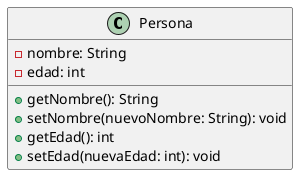 @startuml
'https://plantuml.com/class-diagram

@startuml
class Persona {
    -nombre: String
    -edad: int
    +getNombre(): String
    +setNombre(nuevoNombre: String): void
    +getEdad(): int
    +setEdad(nuevaEdad: int): void
}

@enduml